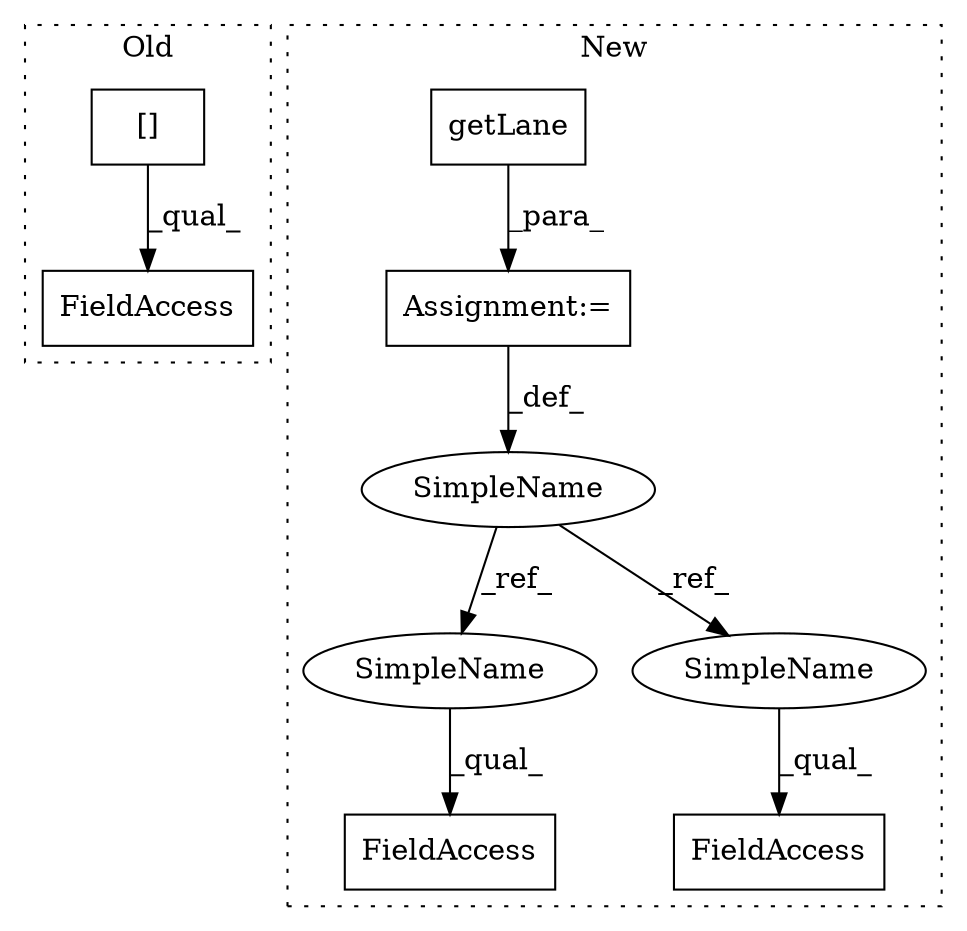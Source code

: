 digraph G {
subgraph cluster0 {
1 [label="[]" a="2" s="1422,1441" l="9,1" shape="box"];
5 [label="FieldAccess" a="22" s="1422" l="34" shape="box"];
label = "Old";
style="dotted";
}
subgraph cluster1 {
2 [label="getLane" a="32" s="1928,1937" l="8,1" shape="box"];
3 [label="FieldAccess" a="22" s="2271" l="13" shape="box"];
4 [label="Assignment:=" a="7" s="1914" l="1" shape="box"];
6 [label="SimpleName" a="42" s="1907" l="7" shape="ellipse"];
7 [label="FieldAccess" a="22" s="2225" l="13" shape="box"];
8 [label="SimpleName" a="42" s="2271" l="7" shape="ellipse"];
9 [label="SimpleName" a="42" s="2225" l="7" shape="ellipse"];
label = "New";
style="dotted";
}
1 -> 5 [label="_qual_"];
2 -> 4 [label="_para_"];
4 -> 6 [label="_def_"];
6 -> 8 [label="_ref_"];
6 -> 9 [label="_ref_"];
8 -> 3 [label="_qual_"];
9 -> 7 [label="_qual_"];
}